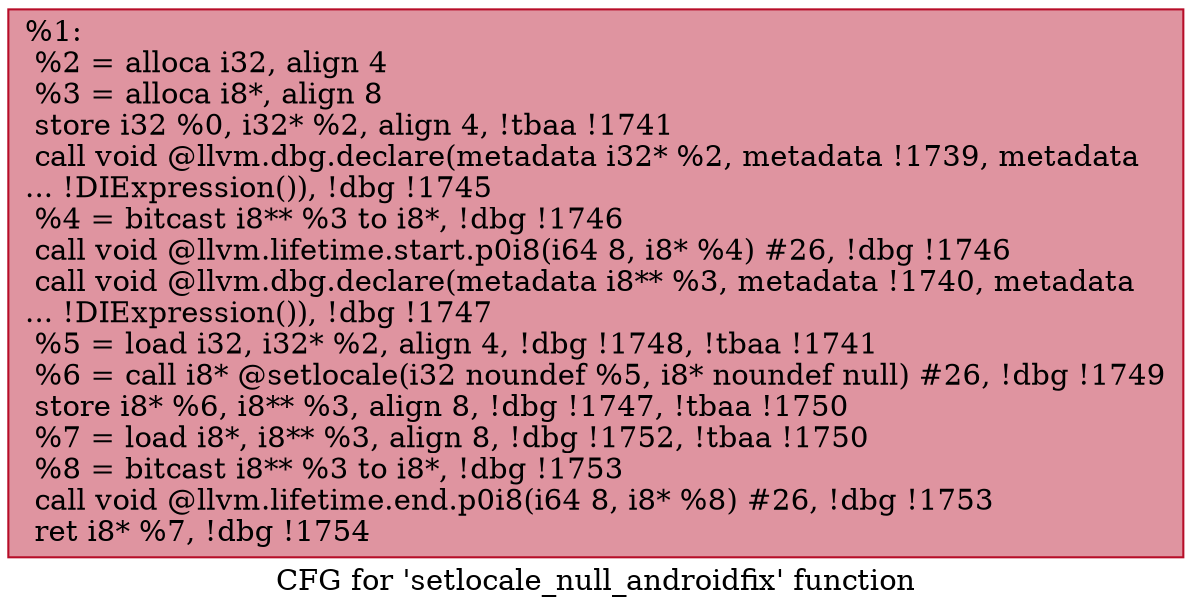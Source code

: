 digraph "CFG for 'setlocale_null_androidfix' function" {
	label="CFG for 'setlocale_null_androidfix' function";

	Node0x1d95a50 [shape=record,color="#b70d28ff", style=filled, fillcolor="#b70d2870",label="{%1:\l  %2 = alloca i32, align 4\l  %3 = alloca i8*, align 8\l  store i32 %0, i32* %2, align 4, !tbaa !1741\l  call void @llvm.dbg.declare(metadata i32* %2, metadata !1739, metadata\l... !DIExpression()), !dbg !1745\l  %4 = bitcast i8** %3 to i8*, !dbg !1746\l  call void @llvm.lifetime.start.p0i8(i64 8, i8* %4) #26, !dbg !1746\l  call void @llvm.dbg.declare(metadata i8** %3, metadata !1740, metadata\l... !DIExpression()), !dbg !1747\l  %5 = load i32, i32* %2, align 4, !dbg !1748, !tbaa !1741\l  %6 = call i8* @setlocale(i32 noundef %5, i8* noundef null) #26, !dbg !1749\l  store i8* %6, i8** %3, align 8, !dbg !1747, !tbaa !1750\l  %7 = load i8*, i8** %3, align 8, !dbg !1752, !tbaa !1750\l  %8 = bitcast i8** %3 to i8*, !dbg !1753\l  call void @llvm.lifetime.end.p0i8(i64 8, i8* %8) #26, !dbg !1753\l  ret i8* %7, !dbg !1754\l}"];
}
